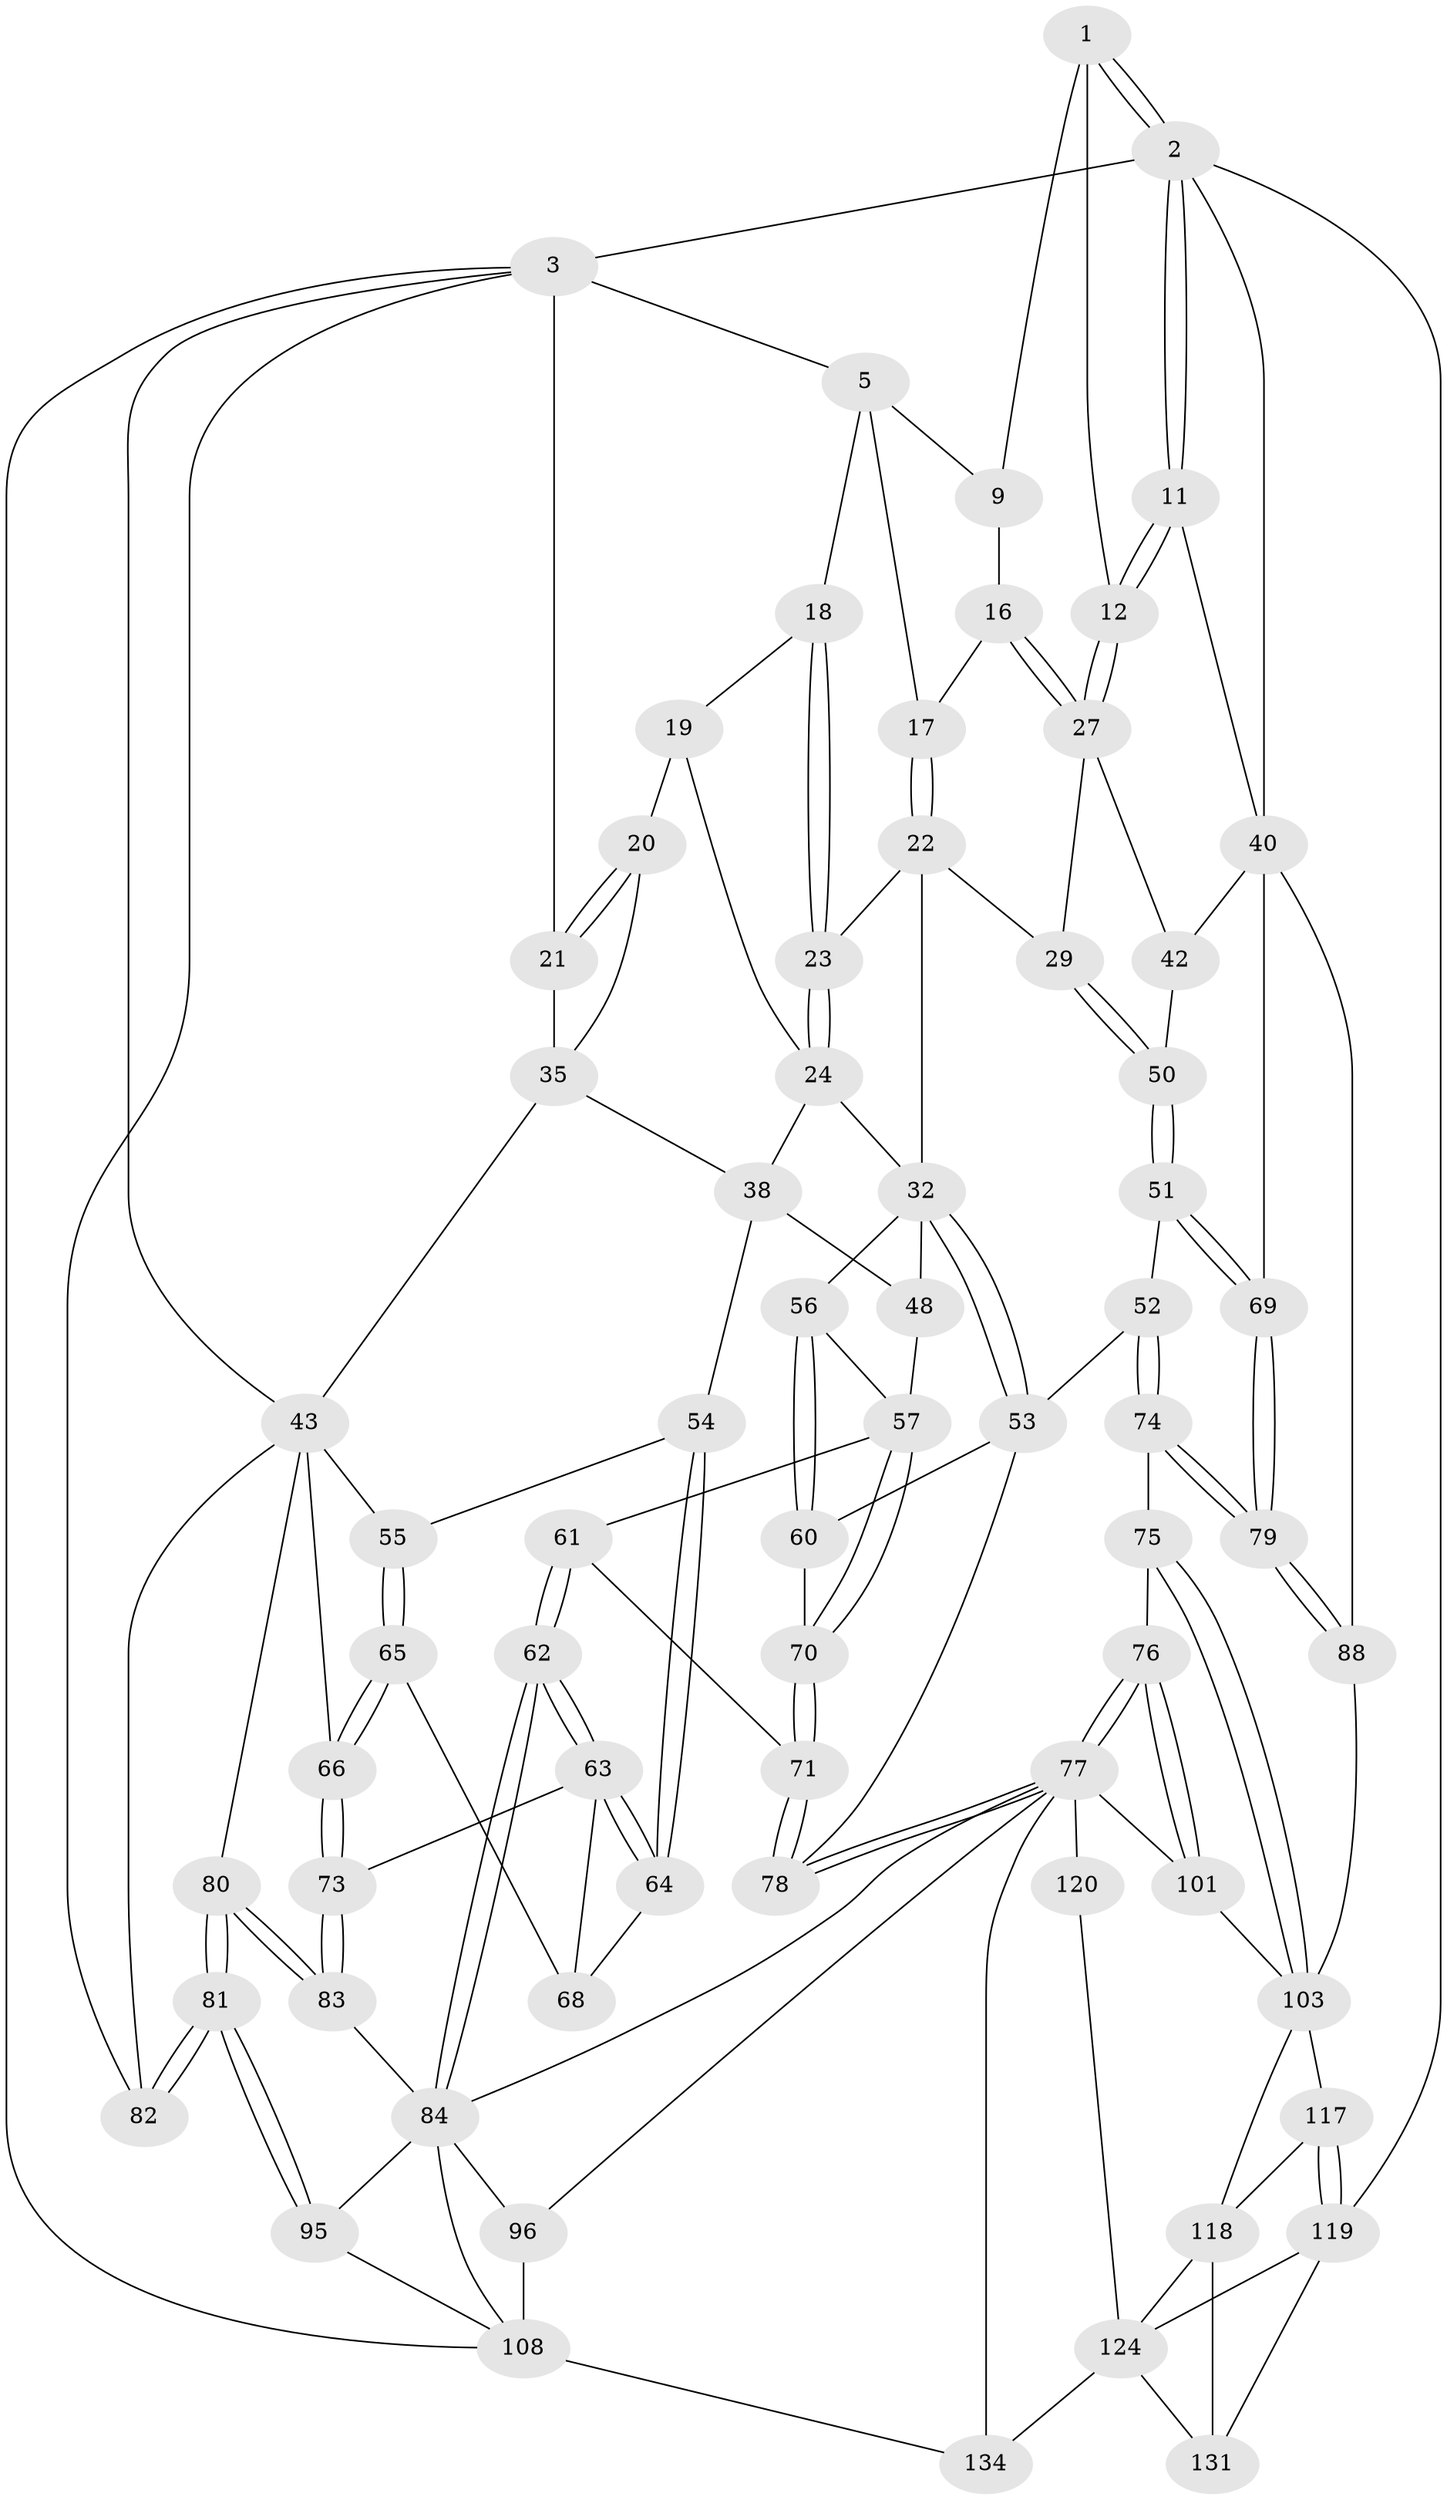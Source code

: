 // original degree distribution, {3: 0.021739130434782608, 6: 0.21739130434782608, 5: 0.5434782608695652, 4: 0.21739130434782608}
// Generated by graph-tools (version 1.1) at 2025/16/03/09/25 04:16:47]
// undirected, 69 vertices, 160 edges
graph export_dot {
graph [start="1"]
  node [color=gray90,style=filled];
  1 [pos="+1+0",super="+8"];
  2 [pos="+1+0",super="+92"];
  3 [pos="+0+0",super="+89+4"];
  5 [pos="+0.4035824358059727+0",super="+6"];
  9 [pos="+0.8693755019199504+0.08108606978674106",super="+10"];
  11 [pos="+1+0.28256900377243344"];
  12 [pos="+1+0.21119171447435078"];
  16 [pos="+0.8243838527277493+0.08922883507736887"];
  17 [pos="+0.635697360723255+0.04447837491621515"];
  18 [pos="+0.4430953846494971+0.05734947400638751"];
  19 [pos="+0.42260436120981004+0.07177712363501541",super="+26"];
  20 [pos="+0.31190319093631985+0.11389490447267986",super="+31"];
  21 [pos="+0.03214334041086708+0"];
  22 [pos="+0.6126667258813412+0.11203618220248332",super="+30"];
  23 [pos="+0.5188284765934343+0.1271682581882743"];
  24 [pos="+0.4636926134164776+0.21718094294563145",super="+25"];
  27 [pos="+0.7887845527914781+0.18482182035006076",super="+28"];
  29 [pos="+0.7494281767225823+0.21271996125200784"];
  32 [pos="+0.6336404284475545+0.2876631940373434",super="+33"];
  35 [pos="+0.3019608701980947+0.23484785473021005",super="+36+39"];
  38 [pos="+0.3064567398496861+0.3108846904525535",super="+49"];
  40 [pos="+1+0.3206423029148125",super="+41+87"];
  42 [pos="+0.9423146181631573+0.31518192541466084"];
  43 [pos="+0.11533182026409289+0.3443310519916484",super="+47+44"];
  48 [pos="+0.36508011285706743+0.34550458268276496"];
  50 [pos="+0.7955022934780894+0.3083457131747847"];
  51 [pos="+0.7713831326711775+0.3745863013059881"];
  52 [pos="+0.7463707351440098+0.39520938582008003"];
  53 [pos="+0.6625858078411798+0.34417074276684895",super="+59"];
  54 [pos="+0.28538311748858325+0.362175205956037"];
  55 [pos="+0.20438516589193895+0.3968504343901961"];
  56 [pos="+0.5363921961789783+0.3197100033296736"];
  57 [pos="+0.42420659328275856+0.38371653039688397",super="+58"];
  60 [pos="+0.5308520067859668+0.4189412549703455"];
  61 [pos="+0.3680453423559538+0.5204804680533325"];
  62 [pos="+0.35190689900659505+0.5329524992595823"];
  63 [pos="+0.34348374782348+0.5266444111957495",super="+72"];
  64 [pos="+0.27958654090389945+0.4283464909395057"];
  65 [pos="+0.20472136841588195+0.4027074854423305"];
  66 [pos="+0.12712063486298122+0.46234634927515134"];
  68 [pos="+0.2236015092629265+0.43731198802667987"];
  69 [pos="+1+0.3830332800050801"];
  70 [pos="+0.4821510658571509+0.4291112152583777"];
  71 [pos="+0.4193606248048512+0.5149179696903042"];
  73 [pos="+0.16940755698478416+0.5014482464192308"];
  74 [pos="+0.7784404420842558+0.5873080469444621"];
  75 [pos="+0.7158081968340196+0.6005868147253406"];
  76 [pos="+0.6658358587240509+0.602026281725888"];
  77 [pos="+0.6154940423502979+0.5770433985064335",super="+90"];
  78 [pos="+0.6041155563744223+0.5614454387976682"];
  79 [pos="+0.800091146875807+0.5919725255559147"];
  80 [pos="+0+0.6281320445650791"];
  81 [pos="+0+0.6904848983223892"];
  82 [pos="+0+0.7018542829857479"];
  83 [pos="+0.16217886211495575+0.5727324887692731"];
  84 [pos="+0.33909101807435843+0.5897183086420146",super="+91+85"];
  88 [pos="+0.8396943699754789+0.6433955529872575",super="+106"];
  95 [pos="+0.002083619660230599+0.7253264774488284"];
  96 [pos="+0.4159309000901564+0.6454073052299293",super="+97+99"];
  101 [pos="+0.6234777649339533+0.7111361260380628",super="+105"];
  103 [pos="+0.716704302616281+0.7763734217336328",super="+107+104"];
  108 [pos="+0.24152643883747307+0.7551576951490517",super="+109"];
  117 [pos="+0.848508564103494+0.8131920109586928"];
  118 [pos="+0.747429087417769+0.8572569329491359",super="+122"];
  119 [pos="+0.9001029766599624+0.8670954944210693",super="+130"];
  120 [pos="+0.6111948126244579+0.8878898585238368"];
  124 [pos="+0.7076459775332893+0.9353786118426833",super="+125+132"];
  131 [pos="+0.8353030471697614+0.9386663658394974",super="+136"];
  134 [pos="+0.5306536059004875+1"];
  1 -- 2;
  1 -- 2;
  1 -- 12;
  1 -- 9 [weight=2];
  2 -- 3 [weight=2];
  2 -- 11;
  2 -- 11;
  2 -- 119 [weight=2];
  2 -- 40;
  3 -- 82;
  3 -- 43;
  3 -- 108;
  3 -- 5;
  3 -- 21;
  5 -- 17;
  5 -- 18;
  5 -- 9;
  9 -- 16;
  11 -- 12;
  11 -- 12;
  11 -- 40;
  12 -- 27;
  12 -- 27;
  16 -- 17;
  16 -- 27;
  16 -- 27;
  17 -- 22;
  17 -- 22;
  18 -- 19;
  18 -- 23;
  18 -- 23;
  19 -- 20 [weight=2];
  19 -- 24;
  20 -- 21;
  20 -- 21;
  20 -- 35;
  21 -- 35;
  22 -- 23;
  22 -- 32;
  22 -- 29;
  23 -- 24;
  23 -- 24;
  24 -- 38;
  24 -- 32;
  27 -- 42;
  27 -- 29;
  29 -- 50;
  29 -- 50;
  32 -- 53;
  32 -- 53;
  32 -- 56;
  32 -- 48;
  35 -- 43 [weight=2];
  35 -- 38;
  38 -- 48;
  38 -- 54;
  40 -- 42;
  40 -- 69;
  40 -- 88 [weight=2];
  42 -- 50;
  43 -- 55;
  43 -- 80;
  43 -- 66;
  43 -- 82;
  48 -- 57;
  50 -- 51;
  50 -- 51;
  51 -- 52;
  51 -- 69;
  51 -- 69;
  52 -- 53;
  52 -- 74;
  52 -- 74;
  53 -- 60;
  53 -- 78;
  54 -- 55;
  54 -- 64;
  54 -- 64;
  55 -- 65;
  55 -- 65;
  56 -- 57;
  56 -- 60;
  56 -- 60;
  57 -- 70;
  57 -- 70;
  57 -- 61;
  60 -- 70;
  61 -- 62;
  61 -- 62;
  61 -- 71;
  62 -- 63;
  62 -- 63;
  62 -- 84;
  62 -- 84;
  63 -- 64;
  63 -- 64;
  63 -- 73;
  63 -- 68;
  64 -- 68;
  65 -- 66;
  65 -- 66;
  65 -- 68;
  66 -- 73;
  66 -- 73;
  69 -- 79;
  69 -- 79;
  70 -- 71;
  70 -- 71;
  71 -- 78;
  71 -- 78;
  73 -- 83;
  73 -- 83;
  74 -- 75;
  74 -- 79;
  74 -- 79;
  75 -- 76;
  75 -- 103;
  75 -- 103;
  76 -- 77;
  76 -- 77;
  76 -- 101;
  76 -- 101;
  77 -- 78;
  77 -- 78;
  77 -- 96 [weight=2];
  77 -- 84;
  77 -- 101 [weight=2];
  77 -- 134;
  77 -- 120 [weight=2];
  79 -- 88;
  79 -- 88;
  80 -- 81;
  80 -- 81;
  80 -- 83;
  80 -- 83;
  81 -- 82;
  81 -- 82;
  81 -- 95;
  81 -- 95;
  83 -- 84;
  84 -- 108;
  84 -- 95;
  84 -- 96;
  88 -- 103;
  95 -- 108;
  96 -- 108 [weight=3];
  101 -- 103;
  103 -- 117;
  103 -- 118;
  108 -- 134;
  117 -- 118;
  117 -- 119;
  117 -- 119;
  118 -- 131 [weight=2];
  118 -- 124;
  119 -- 131;
  119 -- 124;
  120 -- 124;
  124 -- 131;
  124 -- 134;
}
